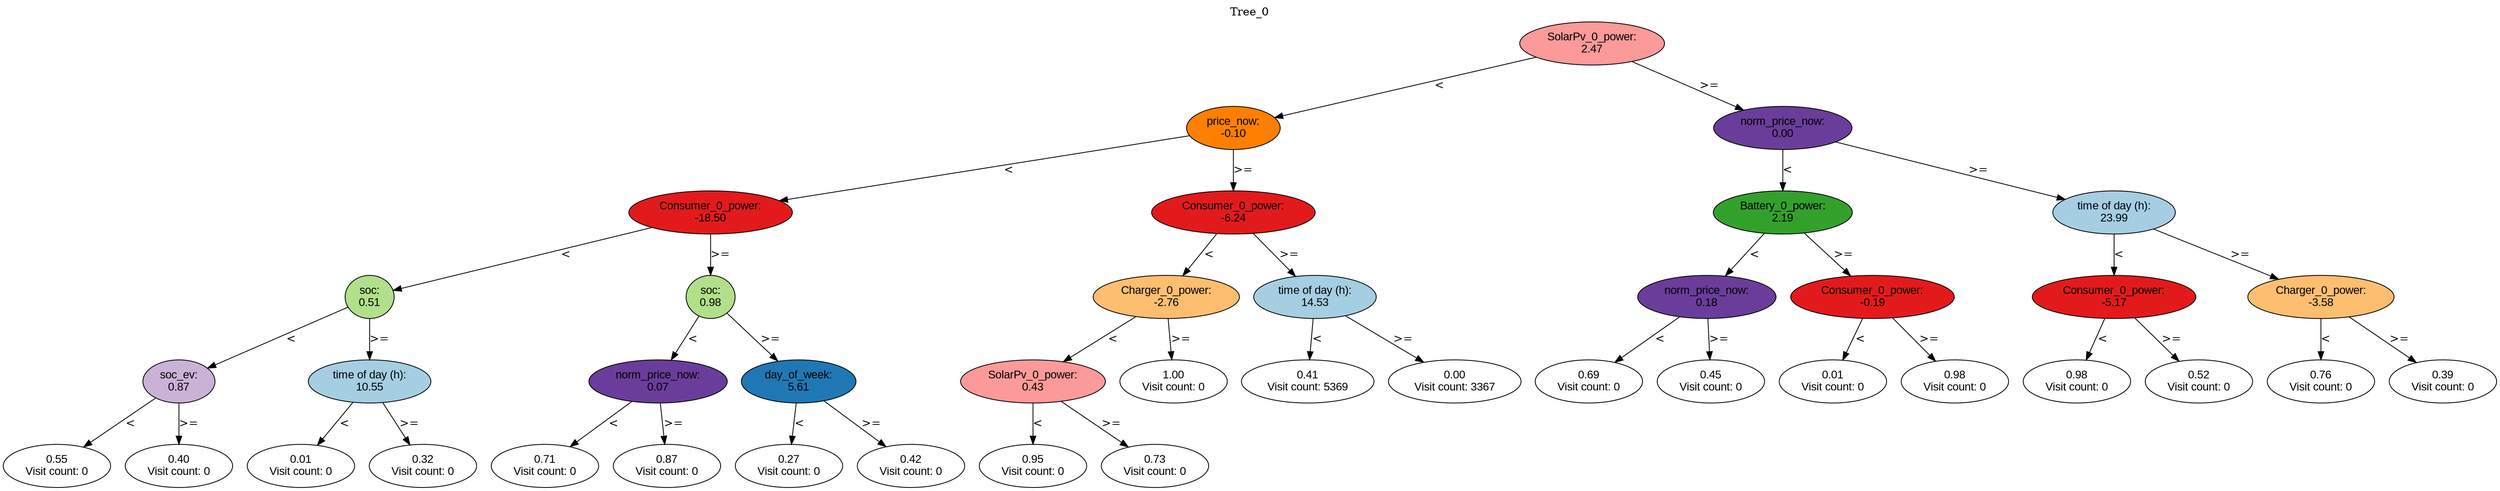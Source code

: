 digraph BST {
    node [fontname="Arial" style=filled colorscheme=paired12];
    0 [ label = "SolarPv_0_power:
2.47" fillcolor=5];
    1 [ label = "price_now:
-0.10" fillcolor=8];
    2 [ label = "Consumer_0_power:
-18.50" fillcolor=6];
    3 [ label = "soc:
0.51" fillcolor=3];
    4 [ label = "soc_ev:
0.87" fillcolor=9];
    5 [ label = "0.55
Visit count: 0" fillcolor=white];
    6 [ label = "0.40
Visit count: 0" fillcolor=white];
    7 [ label = "time of day (h):
10.55" fillcolor=1];
    8 [ label = "0.01
Visit count: 0" fillcolor=white];
    9 [ label = "0.32
Visit count: 0" fillcolor=white];
    10 [ label = "soc:
0.98" fillcolor=3];
    11 [ label = "norm_price_now:
0.07" fillcolor=10];
    12 [ label = "0.71
Visit count: 0" fillcolor=white];
    13 [ label = "0.87
Visit count: 0" fillcolor=white];
    14 [ label = "day_of_week:
5.61" fillcolor=2];
    15 [ label = "0.27
Visit count: 0" fillcolor=white];
    16 [ label = "0.42
Visit count: 0" fillcolor=white];
    17 [ label = "Consumer_0_power:
-6.24" fillcolor=6];
    18 [ label = "Charger_0_power:
-2.76" fillcolor=7];
    19 [ label = "SolarPv_0_power:
0.43" fillcolor=5];
    20 [ label = "0.95
Visit count: 0" fillcolor=white];
    21 [ label = "0.73
Visit count: 0" fillcolor=white];
    22 [ label = "1.00
Visit count: 0" fillcolor=white];
    23 [ label = "time of day (h):
14.53" fillcolor=1];
    24 [ label = "0.41
Visit count: 5369" fillcolor=white];
    25 [ label = "0.00
Visit count: 3367" fillcolor=white];
    26 [ label = "norm_price_now:
0.00" fillcolor=10];
    27 [ label = "Battery_0_power:
2.19" fillcolor=4];
    28 [ label = "norm_price_now:
0.18" fillcolor=10];
    29 [ label = "0.69
Visit count: 0" fillcolor=white];
    30 [ label = "0.45
Visit count: 0" fillcolor=white];
    31 [ label = "Consumer_0_power:
-0.19" fillcolor=6];
    32 [ label = "0.01
Visit count: 0" fillcolor=white];
    33 [ label = "0.98
Visit count: 0" fillcolor=white];
    34 [ label = "time of day (h):
23.99" fillcolor=1];
    35 [ label = "Consumer_0_power:
-5.17" fillcolor=6];
    36 [ label = "0.98
Visit count: 0" fillcolor=white];
    37 [ label = "0.52
Visit count: 0" fillcolor=white];
    38 [ label = "Charger_0_power:
-3.58" fillcolor=7];
    39 [ label = "0.76
Visit count: 0" fillcolor=white];
    40 [ label = "0.39
Visit count: 0" fillcolor=white];

    0  -> 1[ label = "<"];
    0  -> 26[ label = ">="];
    1  -> 2[ label = "<"];
    1  -> 17[ label = ">="];
    2  -> 3[ label = "<"];
    2  -> 10[ label = ">="];
    3  -> 4[ label = "<"];
    3  -> 7[ label = ">="];
    4  -> 5[ label = "<"];
    4  -> 6[ label = ">="];
    7  -> 8[ label = "<"];
    7  -> 9[ label = ">="];
    10  -> 11[ label = "<"];
    10  -> 14[ label = ">="];
    11  -> 12[ label = "<"];
    11  -> 13[ label = ">="];
    14  -> 15[ label = "<"];
    14  -> 16[ label = ">="];
    17  -> 18[ label = "<"];
    17  -> 23[ label = ">="];
    18  -> 19[ label = "<"];
    18  -> 22[ label = ">="];
    19  -> 20[ label = "<"];
    19  -> 21[ label = ">="];
    23  -> 24[ label = "<"];
    23  -> 25[ label = ">="];
    26  -> 27[ label = "<"];
    26  -> 34[ label = ">="];
    27  -> 28[ label = "<"];
    27  -> 31[ label = ">="];
    28  -> 29[ label = "<"];
    28  -> 30[ label = ">="];
    31  -> 32[ label = "<"];
    31  -> 33[ label = ">="];
    34  -> 35[ label = "<"];
    34  -> 38[ label = ">="];
    35  -> 36[ label = "<"];
    35  -> 37[ label = ">="];
    38  -> 39[ label = "<"];
    38  -> 40[ label = ">="];

    labelloc="t";
    label="Tree_0";
}